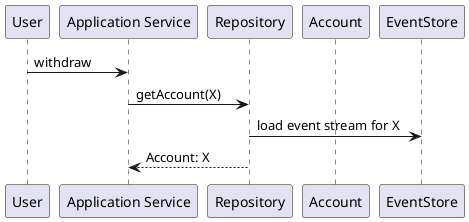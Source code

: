 @startuml

participant "User" as U
participant "Application Service" as AS
participant "Repository" as R
participant "Account" as A
participant "EventStore" as ES

U -> AS: withdraw
AS -> R: getAccount(X)
R -> ES: load event stream for X
R --> AS: Account: X

@enduml